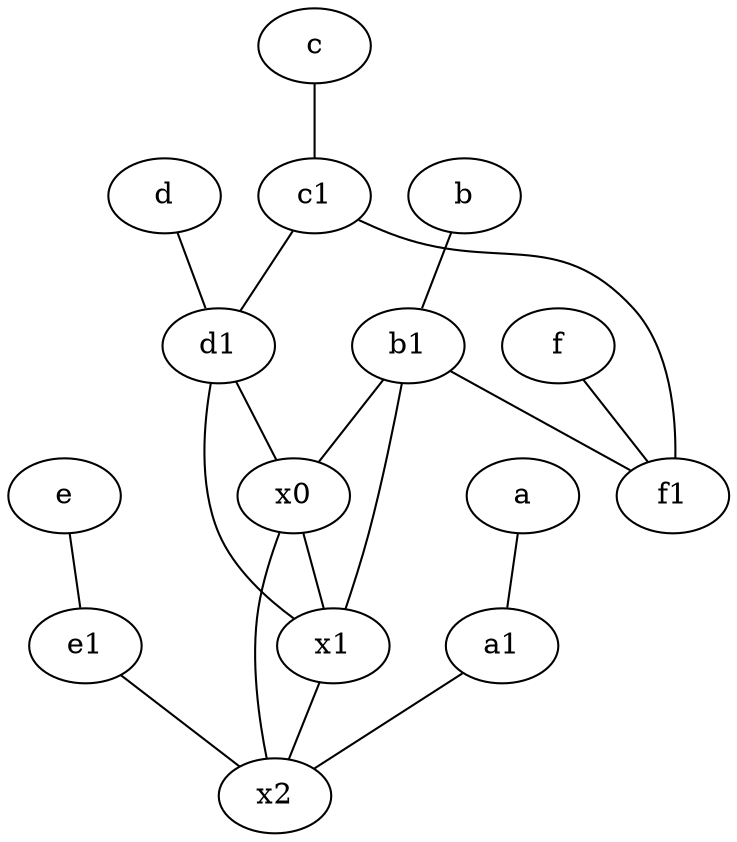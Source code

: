 graph {
	node [labelfontsize=50]
	e1 [labelfontsize=50 pos="7,7!"]
	b1 [labelfontsize=50 pos="9,4!"]
	f [labelfontsize=50 pos="3,9!"]
	c1 [labelfontsize=50 pos="4.5,3!"]
	e [labelfontsize=50 pos="7,9!"]
	x1 [labelfontsize=50]
	f1 [labelfontsize=50 pos="3,8!"]
	c [labelfontsize=50 pos="4.5,2!"]
	b [labelfontsize=50 pos="10,4!"]
	d [labelfontsize=50 pos="2,5!"]
	a1 [labelfontsize=50 pos="8,3!"]
	x2 [labelfontsize=50]
	a [labelfontsize=50 pos="8,2!"]
	d1 [labelfontsize=50 pos="3,5!"]
	x0 [labelfontsize=50]
	a1 -- x2
	e -- e1
	a -- a1
	c -- c1
	b1 -- f1
	x0 -- x1
	x0 -- x2
	b -- b1
	x1 -- x2
	d -- d1
	d1 -- x1
	b1 -- x0
	c1 -- d1
	b1 -- x1
	e1 -- x2
	c1 -- f1
	d1 -- x0
	f -- f1
}
